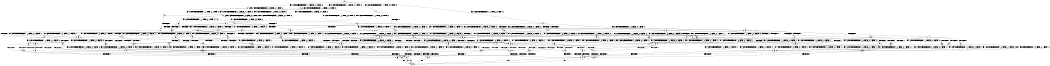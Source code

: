 digraph BCG {
size = "7, 10.5";
center = TRUE;
node [shape = circle];
0 [peripheries = 2];
0 -> 1 [label = "EX !0 !ATOMIC_EXCH_BRANCH (1, +1, TRUE, +0, 2, TRUE) !:0:"];
0 -> 2 [label = "EX !1 !ATOMIC_EXCH_BRANCH (1, +0, FALSE, +0, 1, TRUE) !:0:"];
0 -> 3 [label = "EX !2 !ATOMIC_EXCH_BRANCH (1, +0, FALSE, +0, 1, TRUE) !:0:"];
0 -> 4 [label = "EX !0 !ATOMIC_EXCH_BRANCH (1, +1, TRUE, +0, 2, TRUE) !:0:"];
1 -> 5 [label = "TERMINATE !0"];
2 -> 6 [label = "EX !0 !ATOMIC_EXCH_BRANCH (1, +1, TRUE, +0, 2, TRUE) !:0:"];
2 -> 7 [label = "EX !2 !ATOMIC_EXCH_BRANCH (1, +0, FALSE, +0, 1, TRUE) !:0:"];
2 -> 8 [label = "EX !0 !ATOMIC_EXCH_BRANCH (1, +1, TRUE, +0, 2, TRUE) !:0:"];
2 -> 2 [label = "EX !1 !ATOMIC_EXCH_BRANCH (1, +0, FALSE, +0, 1, TRUE) !:0:"];
3 -> 9 [label = "EX !0 !ATOMIC_EXCH_BRANCH (1, +1, TRUE, +0, 2, TRUE) !:0:"];
3 -> 7 [label = "EX !1 !ATOMIC_EXCH_BRANCH (1, +0, FALSE, +0, 1, TRUE) !:0:"];
3 -> 10 [label = "EX !0 !ATOMIC_EXCH_BRANCH (1, +1, TRUE, +0, 2, TRUE) !:0:"];
3 -> 3 [label = "EX !2 !ATOMIC_EXCH_BRANCH (1, +0, FALSE, +0, 1, TRUE) !:0:"];
4 -> 5 [label = "TERMINATE !0"];
4 -> 11 [label = "TERMINATE !0"];
4 -> 12 [label = "EX !1 !ATOMIC_EXCH_BRANCH (1, +0, FALSE, +0, 1, FALSE) !:0:"];
4 -> 13 [label = "EX !2 !ATOMIC_EXCH_BRANCH (1, +0, FALSE, +0, 1, FALSE) !:0:"];
5 -> 14 [label = "EX !1 !ATOMIC_EXCH_BRANCH (1, +0, FALSE, +0, 1, FALSE) !:1:"];
6 -> 15 [label = "TERMINATE !0"];
7 -> 16 [label = "EX !0 !ATOMIC_EXCH_BRANCH (1, +1, TRUE, +0, 2, TRUE) !:0:"];
7 -> 17 [label = "EX !0 !ATOMIC_EXCH_BRANCH (1, +1, TRUE, +0, 2, TRUE) !:0:"];
7 -> 7 [label = "EX !2 !ATOMIC_EXCH_BRANCH (1, +0, FALSE, +0, 1, TRUE) !:0:"];
7 -> 7 [label = "EX !1 !ATOMIC_EXCH_BRANCH (1, +0, FALSE, +0, 1, TRUE) !:0:"];
8 -> 15 [label = "TERMINATE !0"];
8 -> 18 [label = "TERMINATE !0"];
8 -> 19 [label = "EX !2 !ATOMIC_EXCH_BRANCH (1, +0, FALSE, +0, 1, FALSE) !:0:"];
8 -> 12 [label = "EX !1 !ATOMIC_EXCH_BRANCH (1, +0, FALSE, +0, 1, FALSE) !:0:"];
9 -> 20 [label = "TERMINATE !0"];
10 -> 20 [label = "TERMINATE !0"];
10 -> 21 [label = "TERMINATE !0"];
10 -> 22 [label = "EX !1 !ATOMIC_EXCH_BRANCH (1, +0, FALSE, +0, 1, FALSE) !:0:"];
10 -> 13 [label = "EX !2 !ATOMIC_EXCH_BRANCH (1, +0, FALSE, +0, 1, FALSE) !:0:"];
11 -> 14 [label = "EX !1 !ATOMIC_EXCH_BRANCH (1, +0, FALSE, +0, 1, FALSE) !:1:"];
11 -> 23 [label = "EX !2 !ATOMIC_EXCH_BRANCH (1, +0, FALSE, +0, 1, FALSE) !:1:"];
11 -> 24 [label = "EX !1 !ATOMIC_EXCH_BRANCH (1, +0, FALSE, +0, 1, FALSE) !:1:"];
12 -> 25 [label = "TERMINATE !0"];
12 -> 26 [label = "TERMINATE !1"];
12 -> 27 [label = "TERMINATE !0"];
12 -> 28 [label = "EX !2 !ATOMIC_EXCH_BRANCH (1, +0, FALSE, +0, 1, FALSE) !:0:"];
13 -> 29 [label = "TERMINATE !0"];
13 -> 30 [label = "TERMINATE !2"];
13 -> 31 [label = "TERMINATE !0"];
13 -> 28 [label = "EX !1 !ATOMIC_EXCH_BRANCH (1, +0, FALSE, +0, 1, FALSE) !:0:"];
14 -> 32 [label = "TERMINATE !1"];
15 -> 14 [label = "EX !1 !ATOMIC_EXCH_BRANCH (1, +0, FALSE, +0, 1, FALSE) !:1:"];
16 -> 33 [label = "TERMINATE !0"];
17 -> 33 [label = "TERMINATE !0"];
17 -> 34 [label = "TERMINATE !0"];
17 -> 19 [label = "EX !2 !ATOMIC_EXCH_BRANCH (1, +0, FALSE, +0, 1, FALSE) !:0:"];
17 -> 22 [label = "EX !1 !ATOMIC_EXCH_BRANCH (1, +0, FALSE, +0, 1, FALSE) !:0:"];
18 -> 14 [label = "EX !1 !ATOMIC_EXCH_BRANCH (1, +0, FALSE, +0, 1, FALSE) !:1:"];
18 -> 35 [label = "EX !2 !ATOMIC_EXCH_BRANCH (1, +0, FALSE, +0, 1, FALSE) !:1:"];
18 -> 24 [label = "EX !1 !ATOMIC_EXCH_BRANCH (1, +0, FALSE, +0, 1, FALSE) !:1:"];
19 -> 36 [label = "TERMINATE !0"];
19 -> 37 [label = "TERMINATE !2"];
19 -> 38 [label = "TERMINATE !0"];
19 -> 28 [label = "EX !1 !ATOMIC_EXCH_BRANCH (1, +0, FALSE, +0, 1, FALSE) !:0:"];
20 -> 39 [label = "EX !1 !ATOMIC_EXCH_BRANCH (1, +0, FALSE, +0, 1, FALSE) !:1:"];
21 -> 39 [label = "EX !1 !ATOMIC_EXCH_BRANCH (1, +0, FALSE, +0, 1, FALSE) !:1:"];
21 -> 40 [label = "EX !1 !ATOMIC_EXCH_BRANCH (1, +0, FALSE, +0, 1, FALSE) !:1:"];
21 -> 23 [label = "EX !2 !ATOMIC_EXCH_BRANCH (1, +0, FALSE, +0, 1, FALSE) !:1:"];
22 -> 41 [label = "TERMINATE !0"];
22 -> 42 [label = "TERMINATE !1"];
22 -> 43 [label = "TERMINATE !0"];
22 -> 28 [label = "EX !2 !ATOMIC_EXCH_BRANCH (1, +0, FALSE, +0, 1, FALSE) !:0:"];
23 -> 44 [label = "EX !1 !ATOMIC_EXCH_BRANCH (1, +0, FALSE, +0, 1, FALSE) !:1:"];
23 -> 45 [label = "TERMINATE !2"];
23 -> 46 [label = "EX !1 !ATOMIC_EXCH_BRANCH (1, +0, FALSE, +0, 1, FALSE) !:1:"];
24 -> 32 [label = "TERMINATE !1"];
24 -> 47 [label = "TERMINATE !1"];
24 -> 46 [label = "EX !2 !ATOMIC_EXCH_BRANCH (1, +0, FALSE, +0, 1, FALSE) !:1:"];
25 -> 32 [label = "TERMINATE !1"];
26 -> 48 [label = "TERMINATE !0"];
26 -> 49 [label = "TERMINATE !0"];
26 -> 50 [label = "EX !2 !ATOMIC_EXCH_BRANCH (1, +0, FALSE, +0, 1, FALSE) !:0:"];
27 -> 32 [label = "TERMINATE !1"];
27 -> 47 [label = "TERMINATE !1"];
27 -> 46 [label = "EX !2 !ATOMIC_EXCH_BRANCH (1, +0, FALSE, +0, 1, FALSE) !:1:"];
28 -> 51 [label = "TERMINATE !0"];
28 -> 52 [label = "TERMINATE !1"];
28 -> 53 [label = "TERMINATE !2"];
28 -> 54 [label = "TERMINATE !0"];
29 -> 44 [label = "EX !1 !ATOMIC_EXCH_BRANCH (1, +0, FALSE, +0, 1, FALSE) !:1:"];
30 -> 55 [label = "TERMINATE !0"];
30 -> 56 [label = "TERMINATE !0"];
30 -> 57 [label = "EX !1 !ATOMIC_EXCH_BRANCH (1, +0, FALSE, +0, 1, FALSE) !:0:"];
31 -> 44 [label = "EX !1 !ATOMIC_EXCH_BRANCH (1, +0, FALSE, +0, 1, FALSE) !:1:"];
31 -> 45 [label = "TERMINATE !2"];
31 -> 46 [label = "EX !1 !ATOMIC_EXCH_BRANCH (1, +0, FALSE, +0, 1, FALSE) !:1:"];
32 -> 58 [label = "EX !2 !ATOMIC_EXCH_BRANCH (1, +0, FALSE, +0, 1, FALSE) !:2:"];
33 -> 39 [label = "EX !1 !ATOMIC_EXCH_BRANCH (1, +0, FALSE, +0, 1, FALSE) !:1:"];
34 -> 39 [label = "EX !1 !ATOMIC_EXCH_BRANCH (1, +0, FALSE, +0, 1, FALSE) !:1:"];
34 -> 35 [label = "EX !2 !ATOMIC_EXCH_BRANCH (1, +0, FALSE, +0, 1, FALSE) !:1:"];
34 -> 40 [label = "EX !1 !ATOMIC_EXCH_BRANCH (1, +0, FALSE, +0, 1, FALSE) !:1:"];
35 -> 44 [label = "EX !1 !ATOMIC_EXCH_BRANCH (1, +0, FALSE, +0, 1, FALSE) !:1:"];
35 -> 59 [label = "TERMINATE !2"];
35 -> 46 [label = "EX !1 !ATOMIC_EXCH_BRANCH (1, +0, FALSE, +0, 1, FALSE) !:1:"];
36 -> 44 [label = "EX !1 !ATOMIC_EXCH_BRANCH (1, +0, FALSE, +0, 1, FALSE) !:1:"];
37 -> 60 [label = "TERMINATE !0"];
37 -> 61 [label = "TERMINATE !0"];
37 -> 57 [label = "EX !1 !ATOMIC_EXCH_BRANCH (1, +0, FALSE, +0, 1, FALSE) !:0:"];
38 -> 44 [label = "EX !1 !ATOMIC_EXCH_BRANCH (1, +0, FALSE, +0, 1, FALSE) !:1:"];
38 -> 59 [label = "TERMINATE !2"];
38 -> 46 [label = "EX !1 !ATOMIC_EXCH_BRANCH (1, +0, FALSE, +0, 1, FALSE) !:1:"];
39 -> 62 [label = "TERMINATE !1"];
40 -> 62 [label = "TERMINATE !1"];
40 -> 63 [label = "TERMINATE !1"];
40 -> 46 [label = "EX !2 !ATOMIC_EXCH_BRANCH (1, +0, FALSE, +0, 1, FALSE) !:1:"];
41 -> 62 [label = "TERMINATE !1"];
42 -> 64 [label = "TERMINATE !0"];
42 -> 65 [label = "TERMINATE !0"];
42 -> 50 [label = "EX !2 !ATOMIC_EXCH_BRANCH (1, +0, FALSE, +0, 1, FALSE) !:0:"];
43 -> 62 [label = "TERMINATE !1"];
43 -> 63 [label = "TERMINATE !1"];
43 -> 46 [label = "EX !2 !ATOMIC_EXCH_BRANCH (1, +0, FALSE, +0, 1, FALSE) !:1:"];
44 -> 66 [label = "TERMINATE !2"];
45 -> 67 [label = "EX !1 !ATOMIC_EXCH_BRANCH (1, +0, FALSE, +0, 1, FALSE) !:1:"];
45 -> 68 [label = "EX !1 !ATOMIC_EXCH_BRANCH (1, +0, FALSE, +0, 1, FALSE) !:1:"];
46 -> 66 [label = "TERMINATE !2"];
46 -> 69 [label = "TERMINATE !1"];
46 -> 70 [label = "TERMINATE !2"];
47 -> 58 [label = "EX !2 !ATOMIC_EXCH_BRANCH (1, +0, FALSE, +0, 1, FALSE) !:2:"];
47 -> 71 [label = "EX !2 !ATOMIC_EXCH_BRANCH (1, +0, FALSE, +0, 1, FALSE) !:2:"];
48 -> 58 [label = "EX !2 !ATOMIC_EXCH_BRANCH (1, +0, FALSE, +0, 1, FALSE) !:2:"];
49 -> 58 [label = "EX !2 !ATOMIC_EXCH_BRANCH (1, +0, FALSE, +0, 1, FALSE) !:2:"];
49 -> 71 [label = "EX !2 !ATOMIC_EXCH_BRANCH (1, +0, FALSE, +0, 1, FALSE) !:2:"];
50 -> 72 [label = "TERMINATE !0"];
50 -> 73 [label = "TERMINATE !2"];
50 -> 74 [label = "TERMINATE !0"];
51 -> 66 [label = "TERMINATE !2"];
52 -> 72 [label = "TERMINATE !0"];
52 -> 73 [label = "TERMINATE !2"];
52 -> 74 [label = "TERMINATE !0"];
53 -> 75 [label = "TERMINATE !0"];
53 -> 76 [label = "TERMINATE !1"];
53 -> 77 [label = "TERMINATE !0"];
54 -> 66 [label = "TERMINATE !2"];
54 -> 69 [label = "TERMINATE !1"];
54 -> 70 [label = "TERMINATE !2"];
55 -> 67 [label = "EX !1 !ATOMIC_EXCH_BRANCH (1, +0, FALSE, +0, 1, FALSE) !:1:"];
56 -> 67 [label = "EX !1 !ATOMIC_EXCH_BRANCH (1, +0, FALSE, +0, 1, FALSE) !:1:"];
56 -> 68 [label = "EX !1 !ATOMIC_EXCH_BRANCH (1, +0, FALSE, +0, 1, FALSE) !:1:"];
57 -> 75 [label = "TERMINATE !0"];
57 -> 76 [label = "TERMINATE !1"];
57 -> 77 [label = "TERMINATE !0"];
58 -> 78 [label = "TERMINATE !2"];
59 -> 67 [label = "EX !1 !ATOMIC_EXCH_BRANCH (1, +0, FALSE, +0, 1, FALSE) !:1:"];
59 -> 68 [label = "EX !1 !ATOMIC_EXCH_BRANCH (1, +0, FALSE, +0, 1, FALSE) !:1:"];
60 -> 67 [label = "EX !1 !ATOMIC_EXCH_BRANCH (1, +0, FALSE, +0, 1, FALSE) !:1:"];
61 -> 67 [label = "EX !1 !ATOMIC_EXCH_BRANCH (1, +0, FALSE, +0, 1, FALSE) !:1:"];
61 -> 68 [label = "EX !1 !ATOMIC_EXCH_BRANCH (1, +0, FALSE, +0, 1, FALSE) !:1:"];
62 -> 58 [label = "EX !2 !ATOMIC_EXCH_BRANCH (1, +0, FALSE, +0, 1, FALSE) !:2:"];
63 -> 58 [label = "EX !2 !ATOMIC_EXCH_BRANCH (1, +0, FALSE, +0, 1, FALSE) !:2:"];
63 -> 71 [label = "EX !2 !ATOMIC_EXCH_BRANCH (1, +0, FALSE, +0, 1, FALSE) !:2:"];
64 -> 58 [label = "EX !2 !ATOMIC_EXCH_BRANCH (1, +0, FALSE, +0, 1, FALSE) !:2:"];
65 -> 58 [label = "EX !2 !ATOMIC_EXCH_BRANCH (1, +0, FALSE, +0, 1, FALSE) !:2:"];
65 -> 71 [label = "EX !2 !ATOMIC_EXCH_BRANCH (1, +0, FALSE, +0, 1, FALSE) !:2:"];
66 -> 79 [label = "TERMINATE !1"];
67 -> 79 [label = "TERMINATE !1"];
68 -> 79 [label = "TERMINATE !1"];
68 -> 80 [label = "TERMINATE !1"];
69 -> 78 [label = "TERMINATE !2"];
69 -> 81 [label = "TERMINATE !2"];
70 -> 79 [label = "TERMINATE !1"];
70 -> 80 [label = "TERMINATE !1"];
71 -> 78 [label = "TERMINATE !2"];
71 -> 81 [label = "TERMINATE !2"];
72 -> 78 [label = "TERMINATE !2"];
73 -> 82 [label = "TERMINATE !0"];
73 -> 83 [label = "TERMINATE !0"];
74 -> 78 [label = "TERMINATE !2"];
74 -> 81 [label = "TERMINATE !2"];
75 -> 79 [label = "TERMINATE !1"];
76 -> 82 [label = "TERMINATE !0"];
76 -> 83 [label = "TERMINATE !0"];
77 -> 79 [label = "TERMINATE !1"];
77 -> 80 [label = "TERMINATE !1"];
78 -> 84 [label = "exit"];
79 -> 84 [label = "exit"];
80 -> 84 [label = "exit"];
81 -> 84 [label = "exit"];
82 -> 84 [label = "exit"];
83 -> 84 [label = "exit"];
}
